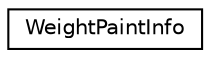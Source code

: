 digraph G
{
  edge [fontname="Helvetica",fontsize="10",labelfontname="Helvetica",labelfontsize="10"];
  node [fontname="Helvetica",fontsize="10",shape=record];
  rankdir=LR;
  Node1 [label="WeightPaintInfo",height=0.2,width=0.4,color="black", fillcolor="white", style="filled",URL="$d1/d82/structWeightPaintInfo.html"];
}
